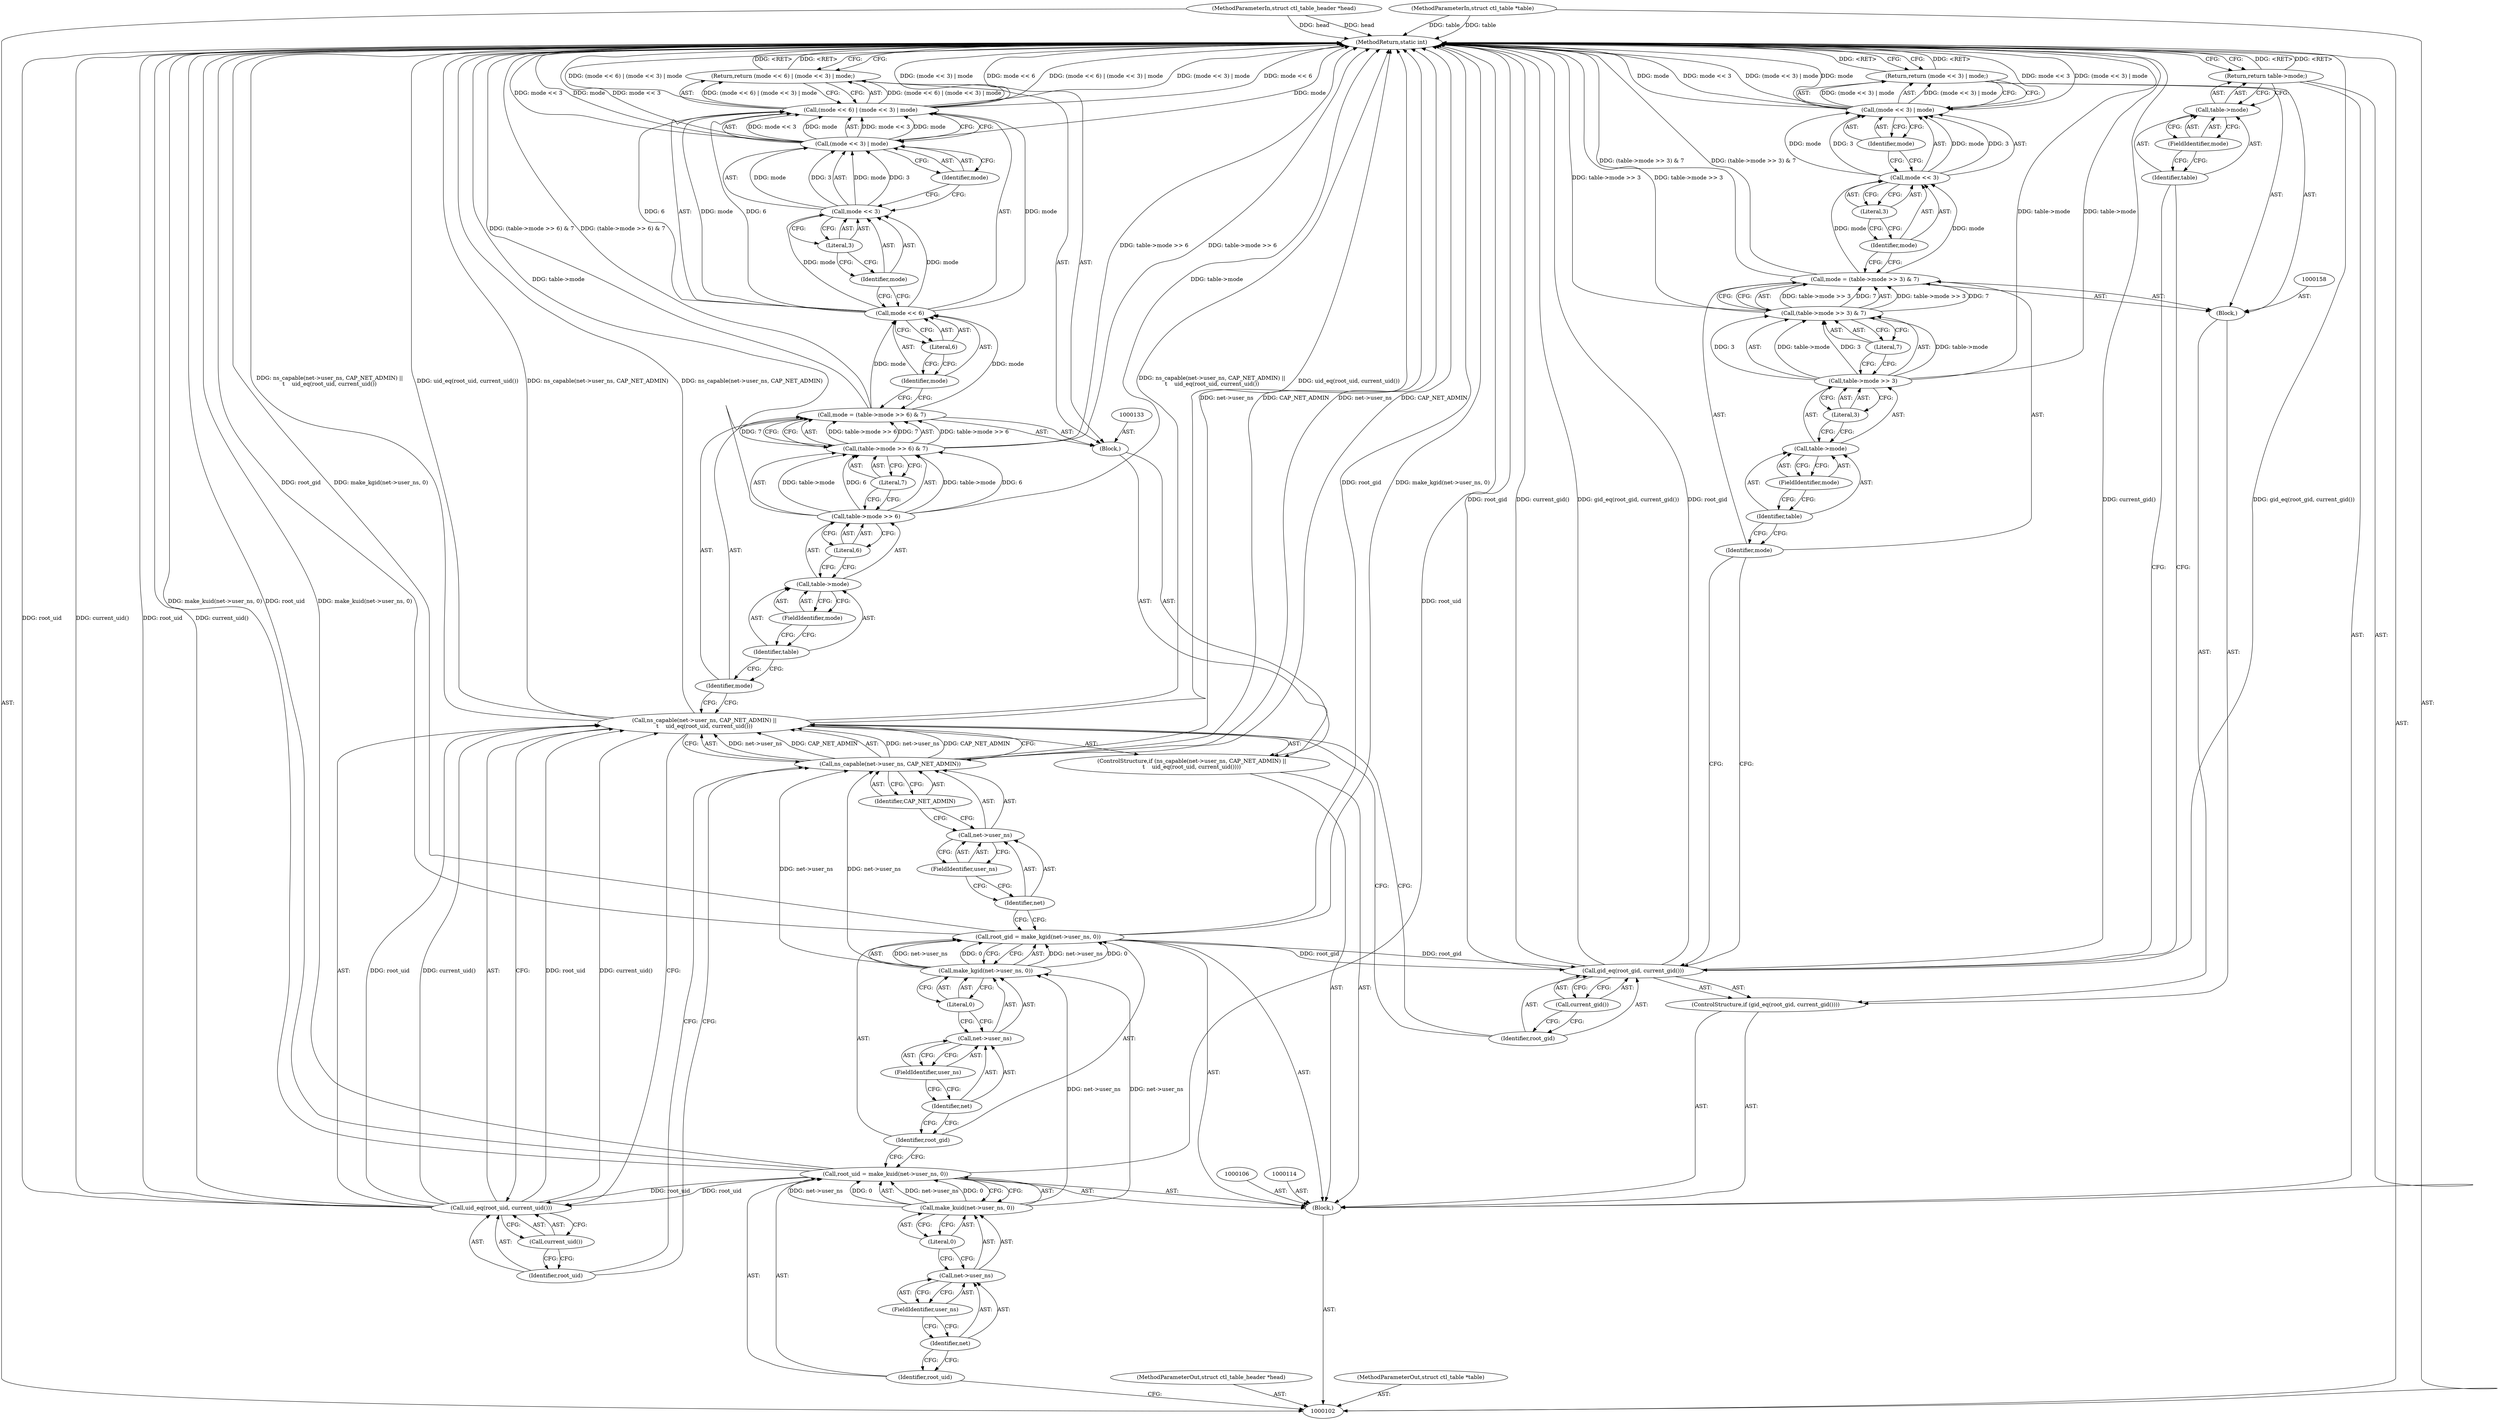 digraph "1_linux_2433c8f094a008895e66f25bd1773cdb01c91d01" {
"1000178" [label="(MethodReturn,static int)"];
"1000103" [label="(MethodParameterIn,struct ctl_table_header *head)"];
"1000254" [label="(MethodParameterOut,struct ctl_table_header *head)"];
"1000130" [label="(Identifier,root_uid)"];
"1000131" [label="(Call,current_uid())"];
"1000129" [label="(Call,uid_eq(root_uid, current_uid()))"];
"1000136" [label="(Call,(table->mode >> 6) & 7)"];
"1000137" [label="(Call,table->mode >> 6)"];
"1000138" [label="(Call,table->mode)"];
"1000139" [label="(Identifier,table)"];
"1000140" [label="(FieldIdentifier,mode)"];
"1000132" [label="(Block,)"];
"1000141" [label="(Literal,6)"];
"1000142" [label="(Literal,7)"];
"1000134" [label="(Call,mode = (table->mode >> 6) & 7)"];
"1000135" [label="(Identifier,mode)"];
"1000144" [label="(Call,(mode << 6) | (mode << 3) | mode)"];
"1000145" [label="(Call,mode << 6)"];
"1000146" [label="(Identifier,mode)"];
"1000147" [label="(Literal,6)"];
"1000148" [label="(Call,(mode << 3) | mode)"];
"1000149" [label="(Call,mode << 3)"];
"1000150" [label="(Identifier,mode)"];
"1000143" [label="(Return,return (mode << 6) | (mode << 3) | mode;)"];
"1000151" [label="(Literal,3)"];
"1000152" [label="(Identifier,mode)"];
"1000153" [label="(ControlStructure,if (gid_eq(root_gid, current_gid())))"];
"1000155" [label="(Identifier,root_gid)"];
"1000156" [label="(Call,current_gid())"];
"1000154" [label="(Call,gid_eq(root_gid, current_gid()))"];
"1000161" [label="(Call,(table->mode >> 3) & 7)"];
"1000162" [label="(Call,table->mode >> 3)"];
"1000163" [label="(Call,table->mode)"];
"1000164" [label="(Identifier,table)"];
"1000165" [label="(FieldIdentifier,mode)"];
"1000157" [label="(Block,)"];
"1000166" [label="(Literal,3)"];
"1000167" [label="(Literal,7)"];
"1000159" [label="(Call,mode = (table->mode >> 3) & 7)"];
"1000160" [label="(Identifier,mode)"];
"1000169" [label="(Call,(mode << 3) | mode)"];
"1000170" [label="(Call,mode << 3)"];
"1000171" [label="(Identifier,mode)"];
"1000172" [label="(Literal,3)"];
"1000173" [label="(Identifier,mode)"];
"1000168" [label="(Return,return (mode << 3) | mode;)"];
"1000174" [label="(Return,return table->mode;)"];
"1000177" [label="(FieldIdentifier,mode)"];
"1000175" [label="(Call,table->mode)"];
"1000176" [label="(Identifier,table)"];
"1000104" [label="(MethodParameterIn,struct ctl_table *table)"];
"1000255" [label="(MethodParameterOut,struct ctl_table *table)"];
"1000105" [label="(Block,)"];
"1000109" [label="(Call,make_kuid(net->user_ns, 0))"];
"1000110" [label="(Call,net->user_ns)"];
"1000111" [label="(Identifier,net)"];
"1000112" [label="(FieldIdentifier,user_ns)"];
"1000113" [label="(Literal,0)"];
"1000107" [label="(Call,root_uid = make_kuid(net->user_ns, 0))"];
"1000108" [label="(Identifier,root_uid)"];
"1000117" [label="(Call,make_kgid(net->user_ns, 0))"];
"1000118" [label="(Call,net->user_ns)"];
"1000119" [label="(Identifier,net)"];
"1000120" [label="(FieldIdentifier,user_ns)"];
"1000121" [label="(Literal,0)"];
"1000115" [label="(Call,root_gid = make_kgid(net->user_ns, 0))"];
"1000116" [label="(Identifier,root_gid)"];
"1000125" [label="(Call,net->user_ns)"];
"1000126" [label="(Identifier,net)"];
"1000122" [label="(ControlStructure,if (ns_capable(net->user_ns, CAP_NET_ADMIN) ||\n\t    uid_eq(root_uid, current_uid())))"];
"1000127" [label="(FieldIdentifier,user_ns)"];
"1000128" [label="(Identifier,CAP_NET_ADMIN)"];
"1000123" [label="(Call,ns_capable(net->user_ns, CAP_NET_ADMIN) ||\n\t    uid_eq(root_uid, current_uid()))"];
"1000124" [label="(Call,ns_capable(net->user_ns, CAP_NET_ADMIN))"];
"1000178" -> "1000102"  [label="AST: "];
"1000178" -> "1000143"  [label="CFG: "];
"1000178" -> "1000168"  [label="CFG: "];
"1000178" -> "1000174"  [label="CFG: "];
"1000168" -> "1000178"  [label="DDG: <RET>"];
"1000129" -> "1000178"  [label="DDG: root_uid"];
"1000129" -> "1000178"  [label="DDG: current_uid()"];
"1000124" -> "1000178"  [label="DDG: net->user_ns"];
"1000124" -> "1000178"  [label="DDG: CAP_NET_ADMIN"];
"1000107" -> "1000178"  [label="DDG: root_uid"];
"1000107" -> "1000178"  [label="DDG: make_kuid(net->user_ns, 0)"];
"1000169" -> "1000178"  [label="DDG: (mode << 3) | mode"];
"1000169" -> "1000178"  [label="DDG: mode"];
"1000169" -> "1000178"  [label="DDG: mode << 3"];
"1000104" -> "1000178"  [label="DDG: table"];
"1000123" -> "1000178"  [label="DDG: ns_capable(net->user_ns, CAP_NET_ADMIN) ||\n\t    uid_eq(root_uid, current_uid())"];
"1000123" -> "1000178"  [label="DDG: uid_eq(root_uid, current_uid())"];
"1000123" -> "1000178"  [label="DDG: ns_capable(net->user_ns, CAP_NET_ADMIN)"];
"1000148" -> "1000178"  [label="DDG: mode"];
"1000148" -> "1000178"  [label="DDG: mode << 3"];
"1000154" -> "1000178"  [label="DDG: gid_eq(root_gid, current_gid())"];
"1000154" -> "1000178"  [label="DDG: root_gid"];
"1000154" -> "1000178"  [label="DDG: current_gid()"];
"1000115" -> "1000178"  [label="DDG: make_kgid(net->user_ns, 0)"];
"1000115" -> "1000178"  [label="DDG: root_gid"];
"1000103" -> "1000178"  [label="DDG: head"];
"1000144" -> "1000178"  [label="DDG: (mode << 6) | (mode << 3) | mode"];
"1000144" -> "1000178"  [label="DDG: (mode << 3) | mode"];
"1000144" -> "1000178"  [label="DDG: mode << 6"];
"1000134" -> "1000178"  [label="DDG: (table->mode >> 6) & 7"];
"1000137" -> "1000178"  [label="DDG: table->mode"];
"1000162" -> "1000178"  [label="DDG: table->mode"];
"1000161" -> "1000178"  [label="DDG: table->mode >> 3"];
"1000159" -> "1000178"  [label="DDG: (table->mode >> 3) & 7"];
"1000136" -> "1000178"  [label="DDG: table->mode >> 6"];
"1000143" -> "1000178"  [label="DDG: <RET>"];
"1000174" -> "1000178"  [label="DDG: <RET>"];
"1000103" -> "1000102"  [label="AST: "];
"1000103" -> "1000178"  [label="DDG: head"];
"1000254" -> "1000102"  [label="AST: "];
"1000130" -> "1000129"  [label="AST: "];
"1000130" -> "1000124"  [label="CFG: "];
"1000131" -> "1000130"  [label="CFG: "];
"1000131" -> "1000129"  [label="AST: "];
"1000131" -> "1000130"  [label="CFG: "];
"1000129" -> "1000131"  [label="CFG: "];
"1000129" -> "1000123"  [label="AST: "];
"1000129" -> "1000131"  [label="CFG: "];
"1000130" -> "1000129"  [label="AST: "];
"1000131" -> "1000129"  [label="AST: "];
"1000123" -> "1000129"  [label="CFG: "];
"1000129" -> "1000178"  [label="DDG: root_uid"];
"1000129" -> "1000178"  [label="DDG: current_uid()"];
"1000129" -> "1000123"  [label="DDG: root_uid"];
"1000129" -> "1000123"  [label="DDG: current_uid()"];
"1000107" -> "1000129"  [label="DDG: root_uid"];
"1000136" -> "1000134"  [label="AST: "];
"1000136" -> "1000142"  [label="CFG: "];
"1000137" -> "1000136"  [label="AST: "];
"1000142" -> "1000136"  [label="AST: "];
"1000134" -> "1000136"  [label="CFG: "];
"1000136" -> "1000178"  [label="DDG: table->mode >> 6"];
"1000136" -> "1000134"  [label="DDG: table->mode >> 6"];
"1000136" -> "1000134"  [label="DDG: 7"];
"1000137" -> "1000136"  [label="DDG: table->mode"];
"1000137" -> "1000136"  [label="DDG: 6"];
"1000137" -> "1000136"  [label="AST: "];
"1000137" -> "1000141"  [label="CFG: "];
"1000138" -> "1000137"  [label="AST: "];
"1000141" -> "1000137"  [label="AST: "];
"1000142" -> "1000137"  [label="CFG: "];
"1000137" -> "1000178"  [label="DDG: table->mode"];
"1000137" -> "1000136"  [label="DDG: table->mode"];
"1000137" -> "1000136"  [label="DDG: 6"];
"1000138" -> "1000137"  [label="AST: "];
"1000138" -> "1000140"  [label="CFG: "];
"1000139" -> "1000138"  [label="AST: "];
"1000140" -> "1000138"  [label="AST: "];
"1000141" -> "1000138"  [label="CFG: "];
"1000139" -> "1000138"  [label="AST: "];
"1000139" -> "1000135"  [label="CFG: "];
"1000140" -> "1000139"  [label="CFG: "];
"1000140" -> "1000138"  [label="AST: "];
"1000140" -> "1000139"  [label="CFG: "];
"1000138" -> "1000140"  [label="CFG: "];
"1000132" -> "1000122"  [label="AST: "];
"1000133" -> "1000132"  [label="AST: "];
"1000134" -> "1000132"  [label="AST: "];
"1000143" -> "1000132"  [label="AST: "];
"1000141" -> "1000137"  [label="AST: "];
"1000141" -> "1000138"  [label="CFG: "];
"1000137" -> "1000141"  [label="CFG: "];
"1000142" -> "1000136"  [label="AST: "];
"1000142" -> "1000137"  [label="CFG: "];
"1000136" -> "1000142"  [label="CFG: "];
"1000134" -> "1000132"  [label="AST: "];
"1000134" -> "1000136"  [label="CFG: "];
"1000135" -> "1000134"  [label="AST: "];
"1000136" -> "1000134"  [label="AST: "];
"1000146" -> "1000134"  [label="CFG: "];
"1000134" -> "1000178"  [label="DDG: (table->mode >> 6) & 7"];
"1000136" -> "1000134"  [label="DDG: table->mode >> 6"];
"1000136" -> "1000134"  [label="DDG: 7"];
"1000134" -> "1000145"  [label="DDG: mode"];
"1000135" -> "1000134"  [label="AST: "];
"1000135" -> "1000123"  [label="CFG: "];
"1000139" -> "1000135"  [label="CFG: "];
"1000144" -> "1000143"  [label="AST: "];
"1000144" -> "1000148"  [label="CFG: "];
"1000145" -> "1000144"  [label="AST: "];
"1000148" -> "1000144"  [label="AST: "];
"1000143" -> "1000144"  [label="CFG: "];
"1000144" -> "1000178"  [label="DDG: (mode << 6) | (mode << 3) | mode"];
"1000144" -> "1000178"  [label="DDG: (mode << 3) | mode"];
"1000144" -> "1000178"  [label="DDG: mode << 6"];
"1000144" -> "1000143"  [label="DDG: (mode << 6) | (mode << 3) | mode"];
"1000145" -> "1000144"  [label="DDG: mode"];
"1000145" -> "1000144"  [label="DDG: 6"];
"1000148" -> "1000144"  [label="DDG: mode << 3"];
"1000148" -> "1000144"  [label="DDG: mode"];
"1000145" -> "1000144"  [label="AST: "];
"1000145" -> "1000147"  [label="CFG: "];
"1000146" -> "1000145"  [label="AST: "];
"1000147" -> "1000145"  [label="AST: "];
"1000150" -> "1000145"  [label="CFG: "];
"1000145" -> "1000144"  [label="DDG: mode"];
"1000145" -> "1000144"  [label="DDG: 6"];
"1000134" -> "1000145"  [label="DDG: mode"];
"1000145" -> "1000149"  [label="DDG: mode"];
"1000146" -> "1000145"  [label="AST: "];
"1000146" -> "1000134"  [label="CFG: "];
"1000147" -> "1000146"  [label="CFG: "];
"1000147" -> "1000145"  [label="AST: "];
"1000147" -> "1000146"  [label="CFG: "];
"1000145" -> "1000147"  [label="CFG: "];
"1000148" -> "1000144"  [label="AST: "];
"1000148" -> "1000152"  [label="CFG: "];
"1000149" -> "1000148"  [label="AST: "];
"1000152" -> "1000148"  [label="AST: "];
"1000144" -> "1000148"  [label="CFG: "];
"1000148" -> "1000178"  [label="DDG: mode"];
"1000148" -> "1000178"  [label="DDG: mode << 3"];
"1000148" -> "1000144"  [label="DDG: mode << 3"];
"1000148" -> "1000144"  [label="DDG: mode"];
"1000149" -> "1000148"  [label="DDG: mode"];
"1000149" -> "1000148"  [label="DDG: 3"];
"1000149" -> "1000148"  [label="AST: "];
"1000149" -> "1000151"  [label="CFG: "];
"1000150" -> "1000149"  [label="AST: "];
"1000151" -> "1000149"  [label="AST: "];
"1000152" -> "1000149"  [label="CFG: "];
"1000149" -> "1000148"  [label="DDG: mode"];
"1000149" -> "1000148"  [label="DDG: 3"];
"1000145" -> "1000149"  [label="DDG: mode"];
"1000150" -> "1000149"  [label="AST: "];
"1000150" -> "1000145"  [label="CFG: "];
"1000151" -> "1000150"  [label="CFG: "];
"1000143" -> "1000132"  [label="AST: "];
"1000143" -> "1000144"  [label="CFG: "];
"1000144" -> "1000143"  [label="AST: "];
"1000178" -> "1000143"  [label="CFG: "];
"1000143" -> "1000178"  [label="DDG: <RET>"];
"1000144" -> "1000143"  [label="DDG: (mode << 6) | (mode << 3) | mode"];
"1000151" -> "1000149"  [label="AST: "];
"1000151" -> "1000150"  [label="CFG: "];
"1000149" -> "1000151"  [label="CFG: "];
"1000152" -> "1000148"  [label="AST: "];
"1000152" -> "1000149"  [label="CFG: "];
"1000148" -> "1000152"  [label="CFG: "];
"1000153" -> "1000105"  [label="AST: "];
"1000154" -> "1000153"  [label="AST: "];
"1000157" -> "1000153"  [label="AST: "];
"1000155" -> "1000154"  [label="AST: "];
"1000155" -> "1000123"  [label="CFG: "];
"1000156" -> "1000155"  [label="CFG: "];
"1000156" -> "1000154"  [label="AST: "];
"1000156" -> "1000155"  [label="CFG: "];
"1000154" -> "1000156"  [label="CFG: "];
"1000154" -> "1000153"  [label="AST: "];
"1000154" -> "1000156"  [label="CFG: "];
"1000155" -> "1000154"  [label="AST: "];
"1000156" -> "1000154"  [label="AST: "];
"1000160" -> "1000154"  [label="CFG: "];
"1000176" -> "1000154"  [label="CFG: "];
"1000154" -> "1000178"  [label="DDG: gid_eq(root_gid, current_gid())"];
"1000154" -> "1000178"  [label="DDG: root_gid"];
"1000154" -> "1000178"  [label="DDG: current_gid()"];
"1000115" -> "1000154"  [label="DDG: root_gid"];
"1000161" -> "1000159"  [label="AST: "];
"1000161" -> "1000167"  [label="CFG: "];
"1000162" -> "1000161"  [label="AST: "];
"1000167" -> "1000161"  [label="AST: "];
"1000159" -> "1000161"  [label="CFG: "];
"1000161" -> "1000178"  [label="DDG: table->mode >> 3"];
"1000161" -> "1000159"  [label="DDG: table->mode >> 3"];
"1000161" -> "1000159"  [label="DDG: 7"];
"1000162" -> "1000161"  [label="DDG: table->mode"];
"1000162" -> "1000161"  [label="DDG: 3"];
"1000162" -> "1000161"  [label="AST: "];
"1000162" -> "1000166"  [label="CFG: "];
"1000163" -> "1000162"  [label="AST: "];
"1000166" -> "1000162"  [label="AST: "];
"1000167" -> "1000162"  [label="CFG: "];
"1000162" -> "1000178"  [label="DDG: table->mode"];
"1000162" -> "1000161"  [label="DDG: table->mode"];
"1000162" -> "1000161"  [label="DDG: 3"];
"1000163" -> "1000162"  [label="AST: "];
"1000163" -> "1000165"  [label="CFG: "];
"1000164" -> "1000163"  [label="AST: "];
"1000165" -> "1000163"  [label="AST: "];
"1000166" -> "1000163"  [label="CFG: "];
"1000164" -> "1000163"  [label="AST: "];
"1000164" -> "1000160"  [label="CFG: "];
"1000165" -> "1000164"  [label="CFG: "];
"1000165" -> "1000163"  [label="AST: "];
"1000165" -> "1000164"  [label="CFG: "];
"1000163" -> "1000165"  [label="CFG: "];
"1000157" -> "1000153"  [label="AST: "];
"1000158" -> "1000157"  [label="AST: "];
"1000159" -> "1000157"  [label="AST: "];
"1000168" -> "1000157"  [label="AST: "];
"1000166" -> "1000162"  [label="AST: "];
"1000166" -> "1000163"  [label="CFG: "];
"1000162" -> "1000166"  [label="CFG: "];
"1000167" -> "1000161"  [label="AST: "];
"1000167" -> "1000162"  [label="CFG: "];
"1000161" -> "1000167"  [label="CFG: "];
"1000159" -> "1000157"  [label="AST: "];
"1000159" -> "1000161"  [label="CFG: "];
"1000160" -> "1000159"  [label="AST: "];
"1000161" -> "1000159"  [label="AST: "];
"1000171" -> "1000159"  [label="CFG: "];
"1000159" -> "1000178"  [label="DDG: (table->mode >> 3) & 7"];
"1000161" -> "1000159"  [label="DDG: table->mode >> 3"];
"1000161" -> "1000159"  [label="DDG: 7"];
"1000159" -> "1000170"  [label="DDG: mode"];
"1000160" -> "1000159"  [label="AST: "];
"1000160" -> "1000154"  [label="CFG: "];
"1000164" -> "1000160"  [label="CFG: "];
"1000169" -> "1000168"  [label="AST: "];
"1000169" -> "1000173"  [label="CFG: "];
"1000170" -> "1000169"  [label="AST: "];
"1000173" -> "1000169"  [label="AST: "];
"1000168" -> "1000169"  [label="CFG: "];
"1000169" -> "1000178"  [label="DDG: (mode << 3) | mode"];
"1000169" -> "1000178"  [label="DDG: mode"];
"1000169" -> "1000178"  [label="DDG: mode << 3"];
"1000169" -> "1000168"  [label="DDG: (mode << 3) | mode"];
"1000170" -> "1000169"  [label="DDG: mode"];
"1000170" -> "1000169"  [label="DDG: 3"];
"1000170" -> "1000169"  [label="AST: "];
"1000170" -> "1000172"  [label="CFG: "];
"1000171" -> "1000170"  [label="AST: "];
"1000172" -> "1000170"  [label="AST: "];
"1000173" -> "1000170"  [label="CFG: "];
"1000170" -> "1000169"  [label="DDG: mode"];
"1000170" -> "1000169"  [label="DDG: 3"];
"1000159" -> "1000170"  [label="DDG: mode"];
"1000171" -> "1000170"  [label="AST: "];
"1000171" -> "1000159"  [label="CFG: "];
"1000172" -> "1000171"  [label="CFG: "];
"1000172" -> "1000170"  [label="AST: "];
"1000172" -> "1000171"  [label="CFG: "];
"1000170" -> "1000172"  [label="CFG: "];
"1000173" -> "1000169"  [label="AST: "];
"1000173" -> "1000170"  [label="CFG: "];
"1000169" -> "1000173"  [label="CFG: "];
"1000168" -> "1000157"  [label="AST: "];
"1000168" -> "1000169"  [label="CFG: "];
"1000169" -> "1000168"  [label="AST: "];
"1000178" -> "1000168"  [label="CFG: "];
"1000168" -> "1000178"  [label="DDG: <RET>"];
"1000169" -> "1000168"  [label="DDG: (mode << 3) | mode"];
"1000174" -> "1000105"  [label="AST: "];
"1000174" -> "1000175"  [label="CFG: "];
"1000175" -> "1000174"  [label="AST: "];
"1000178" -> "1000174"  [label="CFG: "];
"1000174" -> "1000178"  [label="DDG: <RET>"];
"1000177" -> "1000175"  [label="AST: "];
"1000177" -> "1000176"  [label="CFG: "];
"1000175" -> "1000177"  [label="CFG: "];
"1000175" -> "1000174"  [label="AST: "];
"1000175" -> "1000177"  [label="CFG: "];
"1000176" -> "1000175"  [label="AST: "];
"1000177" -> "1000175"  [label="AST: "];
"1000174" -> "1000175"  [label="CFG: "];
"1000176" -> "1000175"  [label="AST: "];
"1000176" -> "1000154"  [label="CFG: "];
"1000177" -> "1000176"  [label="CFG: "];
"1000104" -> "1000102"  [label="AST: "];
"1000104" -> "1000178"  [label="DDG: table"];
"1000255" -> "1000102"  [label="AST: "];
"1000105" -> "1000102"  [label="AST: "];
"1000106" -> "1000105"  [label="AST: "];
"1000107" -> "1000105"  [label="AST: "];
"1000114" -> "1000105"  [label="AST: "];
"1000115" -> "1000105"  [label="AST: "];
"1000122" -> "1000105"  [label="AST: "];
"1000153" -> "1000105"  [label="AST: "];
"1000174" -> "1000105"  [label="AST: "];
"1000109" -> "1000107"  [label="AST: "];
"1000109" -> "1000113"  [label="CFG: "];
"1000110" -> "1000109"  [label="AST: "];
"1000113" -> "1000109"  [label="AST: "];
"1000107" -> "1000109"  [label="CFG: "];
"1000109" -> "1000107"  [label="DDG: net->user_ns"];
"1000109" -> "1000107"  [label="DDG: 0"];
"1000109" -> "1000117"  [label="DDG: net->user_ns"];
"1000110" -> "1000109"  [label="AST: "];
"1000110" -> "1000112"  [label="CFG: "];
"1000111" -> "1000110"  [label="AST: "];
"1000112" -> "1000110"  [label="AST: "];
"1000113" -> "1000110"  [label="CFG: "];
"1000111" -> "1000110"  [label="AST: "];
"1000111" -> "1000108"  [label="CFG: "];
"1000112" -> "1000111"  [label="CFG: "];
"1000112" -> "1000110"  [label="AST: "];
"1000112" -> "1000111"  [label="CFG: "];
"1000110" -> "1000112"  [label="CFG: "];
"1000113" -> "1000109"  [label="AST: "];
"1000113" -> "1000110"  [label="CFG: "];
"1000109" -> "1000113"  [label="CFG: "];
"1000107" -> "1000105"  [label="AST: "];
"1000107" -> "1000109"  [label="CFG: "];
"1000108" -> "1000107"  [label="AST: "];
"1000109" -> "1000107"  [label="AST: "];
"1000116" -> "1000107"  [label="CFG: "];
"1000107" -> "1000178"  [label="DDG: root_uid"];
"1000107" -> "1000178"  [label="DDG: make_kuid(net->user_ns, 0)"];
"1000109" -> "1000107"  [label="DDG: net->user_ns"];
"1000109" -> "1000107"  [label="DDG: 0"];
"1000107" -> "1000129"  [label="DDG: root_uid"];
"1000108" -> "1000107"  [label="AST: "];
"1000108" -> "1000102"  [label="CFG: "];
"1000111" -> "1000108"  [label="CFG: "];
"1000117" -> "1000115"  [label="AST: "];
"1000117" -> "1000121"  [label="CFG: "];
"1000118" -> "1000117"  [label="AST: "];
"1000121" -> "1000117"  [label="AST: "];
"1000115" -> "1000117"  [label="CFG: "];
"1000117" -> "1000115"  [label="DDG: net->user_ns"];
"1000117" -> "1000115"  [label="DDG: 0"];
"1000109" -> "1000117"  [label="DDG: net->user_ns"];
"1000117" -> "1000124"  [label="DDG: net->user_ns"];
"1000118" -> "1000117"  [label="AST: "];
"1000118" -> "1000120"  [label="CFG: "];
"1000119" -> "1000118"  [label="AST: "];
"1000120" -> "1000118"  [label="AST: "];
"1000121" -> "1000118"  [label="CFG: "];
"1000119" -> "1000118"  [label="AST: "];
"1000119" -> "1000116"  [label="CFG: "];
"1000120" -> "1000119"  [label="CFG: "];
"1000120" -> "1000118"  [label="AST: "];
"1000120" -> "1000119"  [label="CFG: "];
"1000118" -> "1000120"  [label="CFG: "];
"1000121" -> "1000117"  [label="AST: "];
"1000121" -> "1000118"  [label="CFG: "];
"1000117" -> "1000121"  [label="CFG: "];
"1000115" -> "1000105"  [label="AST: "];
"1000115" -> "1000117"  [label="CFG: "];
"1000116" -> "1000115"  [label="AST: "];
"1000117" -> "1000115"  [label="AST: "];
"1000126" -> "1000115"  [label="CFG: "];
"1000115" -> "1000178"  [label="DDG: make_kgid(net->user_ns, 0)"];
"1000115" -> "1000178"  [label="DDG: root_gid"];
"1000117" -> "1000115"  [label="DDG: net->user_ns"];
"1000117" -> "1000115"  [label="DDG: 0"];
"1000115" -> "1000154"  [label="DDG: root_gid"];
"1000116" -> "1000115"  [label="AST: "];
"1000116" -> "1000107"  [label="CFG: "];
"1000119" -> "1000116"  [label="CFG: "];
"1000125" -> "1000124"  [label="AST: "];
"1000125" -> "1000127"  [label="CFG: "];
"1000126" -> "1000125"  [label="AST: "];
"1000127" -> "1000125"  [label="AST: "];
"1000128" -> "1000125"  [label="CFG: "];
"1000126" -> "1000125"  [label="AST: "];
"1000126" -> "1000115"  [label="CFG: "];
"1000127" -> "1000126"  [label="CFG: "];
"1000122" -> "1000105"  [label="AST: "];
"1000123" -> "1000122"  [label="AST: "];
"1000132" -> "1000122"  [label="AST: "];
"1000127" -> "1000125"  [label="AST: "];
"1000127" -> "1000126"  [label="CFG: "];
"1000125" -> "1000127"  [label="CFG: "];
"1000128" -> "1000124"  [label="AST: "];
"1000128" -> "1000125"  [label="CFG: "];
"1000124" -> "1000128"  [label="CFG: "];
"1000123" -> "1000122"  [label="AST: "];
"1000123" -> "1000124"  [label="CFG: "];
"1000123" -> "1000129"  [label="CFG: "];
"1000124" -> "1000123"  [label="AST: "];
"1000129" -> "1000123"  [label="AST: "];
"1000135" -> "1000123"  [label="CFG: "];
"1000155" -> "1000123"  [label="CFG: "];
"1000123" -> "1000178"  [label="DDG: ns_capable(net->user_ns, CAP_NET_ADMIN) ||\n\t    uid_eq(root_uid, current_uid())"];
"1000123" -> "1000178"  [label="DDG: uid_eq(root_uid, current_uid())"];
"1000123" -> "1000178"  [label="DDG: ns_capable(net->user_ns, CAP_NET_ADMIN)"];
"1000124" -> "1000123"  [label="DDG: net->user_ns"];
"1000124" -> "1000123"  [label="DDG: CAP_NET_ADMIN"];
"1000129" -> "1000123"  [label="DDG: root_uid"];
"1000129" -> "1000123"  [label="DDG: current_uid()"];
"1000124" -> "1000123"  [label="AST: "];
"1000124" -> "1000128"  [label="CFG: "];
"1000125" -> "1000124"  [label="AST: "];
"1000128" -> "1000124"  [label="AST: "];
"1000130" -> "1000124"  [label="CFG: "];
"1000123" -> "1000124"  [label="CFG: "];
"1000124" -> "1000178"  [label="DDG: net->user_ns"];
"1000124" -> "1000178"  [label="DDG: CAP_NET_ADMIN"];
"1000124" -> "1000123"  [label="DDG: net->user_ns"];
"1000124" -> "1000123"  [label="DDG: CAP_NET_ADMIN"];
"1000117" -> "1000124"  [label="DDG: net->user_ns"];
}
